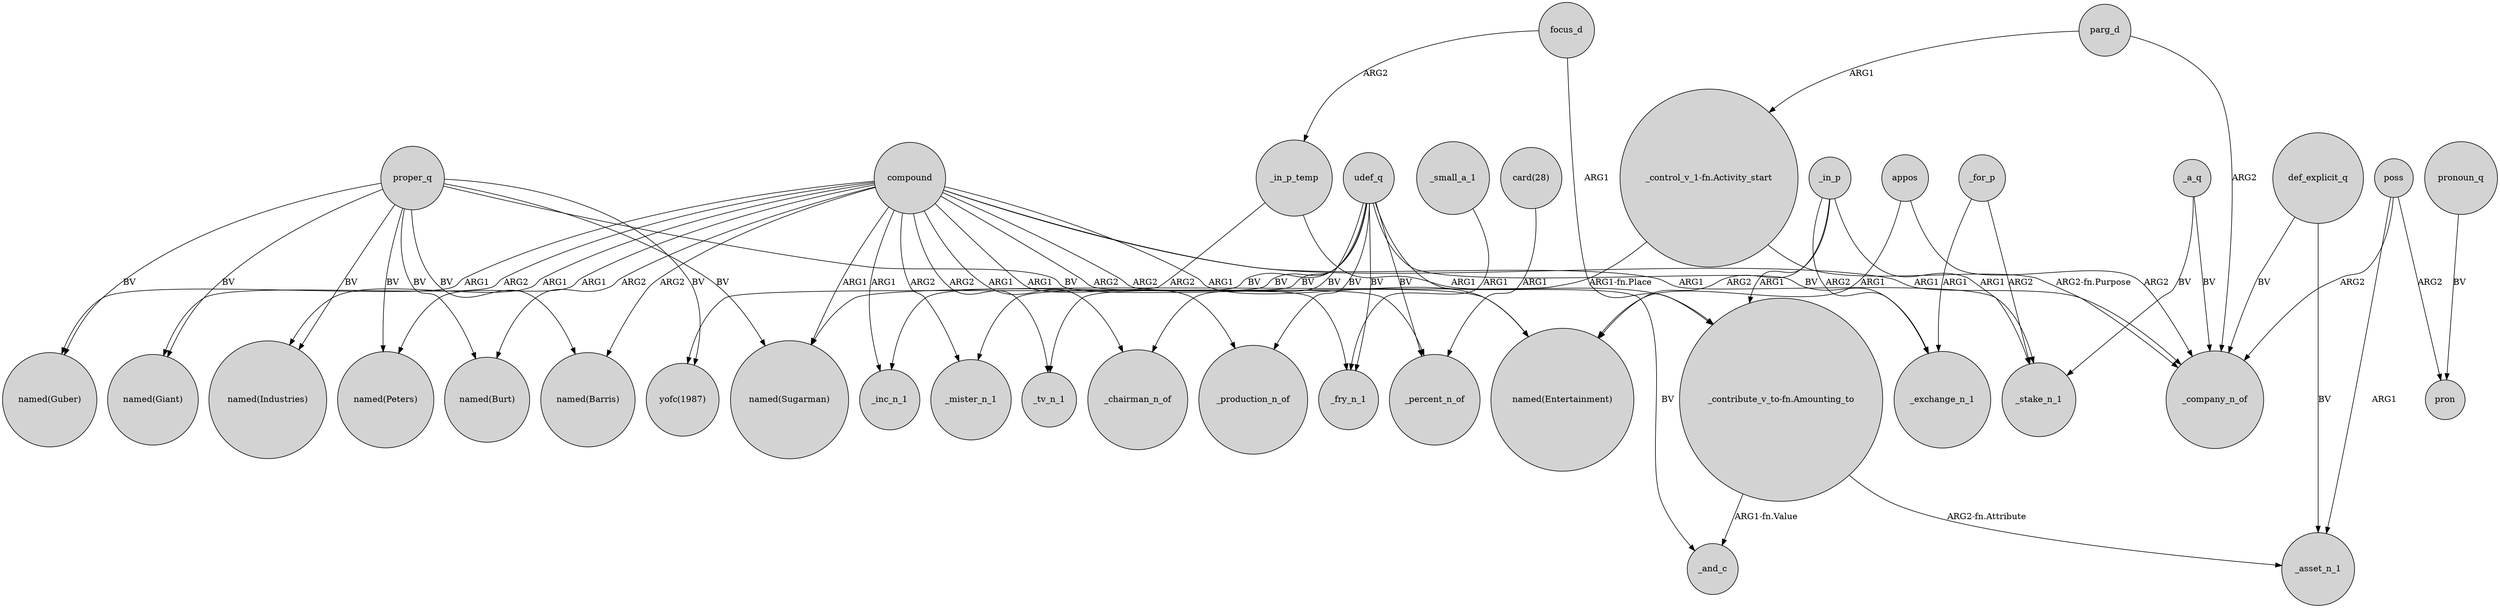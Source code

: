 digraph {
	node [shape=circle style=filled]
	proper_q -> "named(Industries)" [label=BV]
	compound -> _mister_n_1 [label=ARG2]
	appos -> "named(Entertainment)" [label=ARG1]
	proper_q -> "named(Giant)" [label=BV]
	compound -> "named(Peters)" [label=ARG1]
	proper_q -> "named(Barris)" [label=BV]
	_in_p_temp -> "yofc(1987)" [label=ARG2]
	def_explicit_q -> _asset_n_1 [label=BV]
	udef_q -> _chairman_n_of [label=BV]
	_in_p -> "_contribute_v_to-fn.Amounting_to" [label=ARG1]
	compound -> "named(Industries)" [label=ARG1]
	proper_q -> "named(Peters)" [label=BV]
	udef_q -> _exchange_n_1 [label=BV]
	_a_q -> _company_n_of [label=BV]
	compound -> _company_n_of [label=ARG1]
	parg_d -> _company_n_of [label=ARG2]
	udef_q -> _and_c [label=BV]
	udef_q -> _mister_n_1 [label=BV]
	compound -> "named(Sugarman)" [label=ARG1]
	compound -> "named(Entertainment)" [label=ARG1]
	compound -> _inc_n_1 [label=ARG1]
	"_control_v_1-fn.Activity_start" -> _company_n_of [label="ARG2-fn.Purpose"]
	poss -> _asset_n_1 [label=ARG1]
	compound -> "named(Giant)" [label=ARG2]
	"card(28)" -> _percent_n_of [label=ARG1]
	pronoun_q -> pron [label=BV]
	focus_d -> "_contribute_v_to-fn.Amounting_to" [label=ARG1]
	udef_q -> _inc_n_1 [label=BV]
	udef_q -> _fry_n_1 [label=BV]
	poss -> pron [label=ARG2]
	_a_q -> _stake_n_1 [label=BV]
	compound -> "named(Burt)" [label=ARG2]
	poss -> _company_n_of [label=ARG2]
	compound -> "named(Barris)" [label=ARG2]
	udef_q -> _percent_n_of [label=BV]
	proper_q -> "yofc(1987)" [label=BV]
	"_contribute_v_to-fn.Amounting_to" -> _and_c [label="ARG1-fn.Value"]
	compound -> _stake_n_1 [label=ARG1]
	proper_q -> "named(Burt)" [label=BV]
	compound -> _percent_n_of [label=ARG2]
	_in_p -> _exchange_n_1 [label=ARG2]
	_in_p -> "named(Entertainment)" [label=ARG2]
	udef_q -> _tv_n_1 [label=BV]
	compound -> _chairman_n_of [label=ARG1]
	focus_d -> _in_p_temp [label=ARG2]
	proper_q -> "named(Guber)" [label=BV]
	_in_p_temp -> "_contribute_v_to-fn.Amounting_to" [label=ARG1]
	proper_q -> "named(Entertainment)" [label=BV]
	appos -> _company_n_of [label=ARG2]
	_for_p -> _exchange_n_1 [label=ARG1]
	_small_a_1 -> _fry_n_1 [label=ARG1]
	def_explicit_q -> _company_n_of [label=BV]
	compound -> _fry_n_1 [label=ARG2]
	_for_p -> _stake_n_1 [label=ARG2]
	"_control_v_1-fn.Activity_start" -> "named(Sugarman)" [label="ARG1-fn.Place"]
	parg_d -> "_control_v_1-fn.Activity_start" [label=ARG1]
	compound -> _tv_n_1 [label=ARG2]
	_in_p -> _stake_n_1 [label=ARG1]
	compound -> "named(Guber)" [label=ARG1]
	udef_q -> _production_n_of [label=BV]
	"_contribute_v_to-fn.Amounting_to" -> _asset_n_1 [label="ARG2-fn.Attribute"]
	compound -> _production_n_of [label=ARG1]
	proper_q -> "named(Sugarman)" [label=BV]
}
